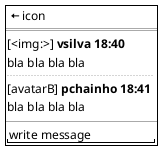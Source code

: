 @startsalt

{+
{ <b> <&arrow-left> | icon  }
==
{
[<img:>] <b>vsilva 18:40
bla bla bla bla
..
[avatarB] <b>pchainho 18:41
bla bla bla bla
}
--
"write message     "
}
@endsalt
